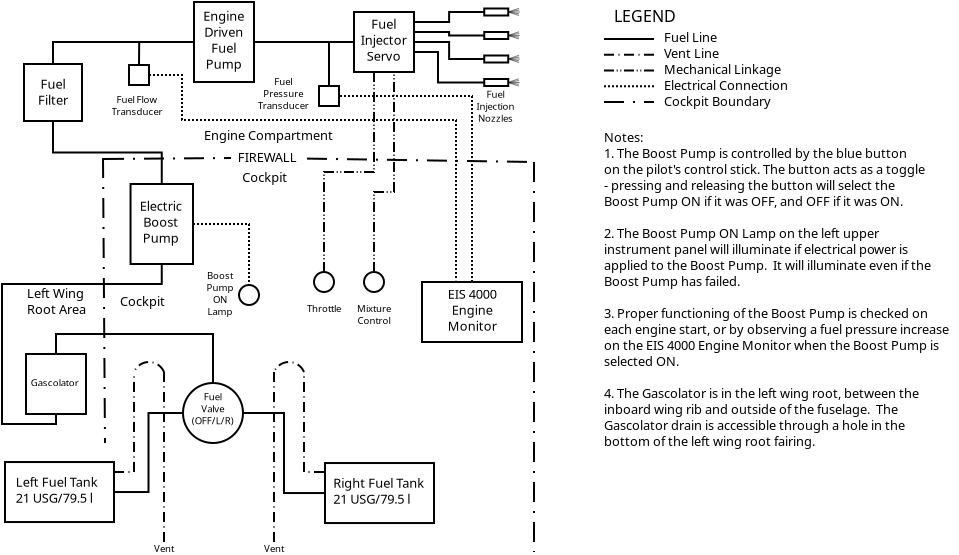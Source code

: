 <?xml version="1.0" encoding="UTF-8"?>
<dia:diagram xmlns:dia="http://www.lysator.liu.se/~alla/dia/">
  <dia:layer name="Background" visible="true">
    <dia:object type="Standard - Line" version="0" id="O0">
      <dia:attribute name="obj_pos">
        <dia:point val="9.0,-4.15"/>
      </dia:attribute>
      <dia:attribute name="obj_bb">
        <dia:rectangle val="8.949,-4.25;15.4,-4.1"/>
      </dia:attribute>
      <dia:attribute name="conn_endpoints">
        <dia:point val="9.0,-4.15"/>
        <dia:point val="15.35,-4.2"/>
      </dia:attribute>
      <dia:attribute name="numcp">
        <dia:int val="1"/>
      </dia:attribute>
      <dia:attribute name="line_style">
        <dia:enum val="2"/>
      </dia:attribute>
    </dia:object>
    <dia:object type="Standard - Text" version="0" id="O1">
      <dia:attribute name="obj_pos">
        <dia:point val="3.05,13.35"/>
      </dia:attribute>
      <dia:attribute name="obj_bb">
        <dia:rectangle val="3.05,12.7;3.05,13.7"/>
      </dia:attribute>
      <dia:attribute name="text">
        <dia:composite type="text">
          <dia:attribute name="string">
            <dia:string>##</dia:string>
          </dia:attribute>
          <dia:attribute name="font">
            <dia:font family="sans" style="0" name="Helvetica"/>
          </dia:attribute>
          <dia:attribute name="height">
            <dia:real val="0.8"/>
          </dia:attribute>
          <dia:attribute name="pos">
            <dia:point val="3.05,13.35"/>
          </dia:attribute>
          <dia:attribute name="color">
            <dia:color val="#000000"/>
          </dia:attribute>
          <dia:attribute name="alignment">
            <dia:enum val="0"/>
          </dia:attribute>
        </dia:composite>
      </dia:attribute>
    </dia:object>
    <dia:object type="Standard - ZigZagLine" version="0" id="O2">
      <dia:attribute name="obj_pos">
        <dia:point val="20.05,12.552"/>
      </dia:attribute>
      <dia:attribute name="obj_bb">
        <dia:rectangle val="15.9,8.5;20.1,12.602"/>
      </dia:attribute>
      <dia:attribute name="orth_points">
        <dia:point val="20.05,12.552"/>
        <dia:point val="18,12.552"/>
        <dia:point val="18,8.55"/>
        <dia:point val="15.95,8.55"/>
      </dia:attribute>
      <dia:attribute name="orth_orient">
        <dia:enum val="0"/>
        <dia:enum val="1"/>
        <dia:enum val="0"/>
      </dia:attribute>
      <dia:connections>
        <dia:connection handle="0" to="O34" connection="3"/>
        <dia:connection handle="1" to="O32" connection="4"/>
      </dia:connections>
    </dia:object>
    <dia:object type="Standard - ZigZagLine" version="0" id="O3">
      <dia:attribute name="obj_pos">
        <dia:point val="9.5,12.502"/>
      </dia:attribute>
      <dia:attribute name="obj_bb">
        <dia:rectangle val="9.45,8.5;13,12.552"/>
      </dia:attribute>
      <dia:attribute name="orth_points">
        <dia:point val="9.5,12.502"/>
        <dia:point val="11.225,12.502"/>
        <dia:point val="11.225,8.55"/>
        <dia:point val="12.95,8.55"/>
      </dia:attribute>
      <dia:attribute name="orth_orient">
        <dia:enum val="0"/>
        <dia:enum val="1"/>
        <dia:enum val="0"/>
      </dia:attribute>
      <dia:connections>
        <dia:connection handle="0" to="O24" connection="4"/>
        <dia:connection handle="1" to="O32" connection="3"/>
      </dia:connections>
    </dia:object>
    <dia:group>
      <dia:object type="Standard - Box" version="0" id="O4">
        <dia:attribute name="obj_pos">
          <dia:point val="21.5,-11.5"/>
        </dia:attribute>
        <dia:attribute name="obj_bb">
          <dia:rectangle val="21.45,-11.55;24.55,-8.45"/>
        </dia:attribute>
        <dia:attribute name="elem_corner">
          <dia:point val="21.5,-11.5"/>
        </dia:attribute>
        <dia:attribute name="elem_width">
          <dia:real val="3"/>
        </dia:attribute>
        <dia:attribute name="elem_height">
          <dia:real val="3"/>
        </dia:attribute>
        <dia:attribute name="show_background">
          <dia:boolean val="true"/>
        </dia:attribute>
      </dia:object>
      <dia:object type="Standard - Text" version="0" id="O5">
        <dia:attribute name="obj_pos">
          <dia:point val="22.989,-10.661"/>
        </dia:attribute>
        <dia:attribute name="obj_bb">
          <dia:rectangle val="21.764,-11.311;24.214,-8.711"/>
        </dia:attribute>
        <dia:attribute name="text">
          <dia:composite type="text">
            <dia:attribute name="string">
              <dia:string>#Fuel
Injector
Servo#</dia:string>
            </dia:attribute>
            <dia:attribute name="font">
              <dia:font family="sans" style="0" name="Helvetica"/>
            </dia:attribute>
            <dia:attribute name="height">
              <dia:real val="0.8"/>
            </dia:attribute>
            <dia:attribute name="pos">
              <dia:point val="22.989,-10.661"/>
            </dia:attribute>
            <dia:attribute name="color">
              <dia:color val="#000000"/>
            </dia:attribute>
            <dia:attribute name="alignment">
              <dia:enum val="1"/>
            </dia:attribute>
          </dia:composite>
        </dia:attribute>
      </dia:object>
    </dia:group>
    <dia:group>
      <dia:object type="Standard - Box" version="0" id="O6">
        <dia:attribute name="obj_pos">
          <dia:point val="10.327,-2.9"/>
        </dia:attribute>
        <dia:attribute name="obj_bb">
          <dia:rectangle val="10.277,-2.95;13.5,1.15"/>
        </dia:attribute>
        <dia:attribute name="elem_corner">
          <dia:point val="10.327,-2.9"/>
        </dia:attribute>
        <dia:attribute name="elem_width">
          <dia:real val="3.123"/>
        </dia:attribute>
        <dia:attribute name="elem_height">
          <dia:real val="4"/>
        </dia:attribute>
        <dia:attribute name="show_background">
          <dia:boolean val="true"/>
        </dia:attribute>
      </dia:object>
      <dia:object type="Standard - Text" version="0" id="O7">
        <dia:attribute name="obj_pos">
          <dia:point val="11.838,-1.561"/>
        </dia:attribute>
        <dia:attribute name="obj_bb">
          <dia:rectangle val="10.713,-2.211;12.963,0.389"/>
        </dia:attribute>
        <dia:attribute name="text">
          <dia:composite type="text">
            <dia:attribute name="string">
              <dia:string>#Electric
Boost
Pump#</dia:string>
            </dia:attribute>
            <dia:attribute name="font">
              <dia:font family="sans" style="0" name="Helvetica"/>
            </dia:attribute>
            <dia:attribute name="height">
              <dia:real val="0.8"/>
            </dia:attribute>
            <dia:attribute name="pos">
              <dia:point val="11.838,-1.561"/>
            </dia:attribute>
            <dia:attribute name="color">
              <dia:color val="#000000"/>
            </dia:attribute>
            <dia:attribute name="alignment">
              <dia:enum val="1"/>
            </dia:attribute>
          </dia:composite>
        </dia:attribute>
      </dia:object>
    </dia:group>
    <dia:object type="Standard - ZigZagLine" version="0" id="O8">
      <dia:attribute name="obj_pos">
        <dia:point val="6.6,8.6"/>
      </dia:attribute>
      <dia:attribute name="obj_bb">
        <dia:rectangle val="3.85,1.05;11.938,9.15"/>
      </dia:attribute>
      <dia:attribute name="orth_points">
        <dia:point val="6.6,8.6"/>
        <dia:point val="6.6,9.1"/>
        <dia:point val="3.9,9.1"/>
        <dia:point val="3.9,2.1"/>
        <dia:point val="11.888,2.1"/>
        <dia:point val="11.888,1.1"/>
      </dia:attribute>
      <dia:attribute name="orth_orient">
        <dia:enum val="1"/>
        <dia:enum val="0"/>
        <dia:enum val="1"/>
        <dia:enum val="0"/>
        <dia:enum val="1"/>
      </dia:attribute>
      <dia:attribute name="autorouting">
        <dia:boolean val="false"/>
      </dia:attribute>
      <dia:connections>
        <dia:connection handle="0" to="O30" connection="6"/>
        <dia:connection handle="1" to="O6" connection="6"/>
      </dia:connections>
    </dia:object>
    <dia:object type="Standard - ZigZagLine" version="0" id="O9">
      <dia:attribute name="obj_pos">
        <dia:point val="11.888,-2.9"/>
      </dia:attribute>
      <dia:attribute name="obj_bb">
        <dia:rectangle val="6.4,-6.1;11.938,-2.85"/>
      </dia:attribute>
      <dia:attribute name="orth_points">
        <dia:point val="11.888,-2.9"/>
        <dia:point val="11.888,-4.475"/>
        <dia:point val="6.45,-4.475"/>
        <dia:point val="6.45,-6.05"/>
      </dia:attribute>
      <dia:attribute name="orth_orient">
        <dia:enum val="1"/>
        <dia:enum val="0"/>
        <dia:enum val="1"/>
      </dia:attribute>
      <dia:connections>
        <dia:connection handle="0" to="O6" connection="1"/>
        <dia:connection handle="1" to="O70" connection="6"/>
      </dia:connections>
    </dia:object>
    <dia:group>
      <dia:object type="Standard - Box" version="0" id="O10">
        <dia:attribute name="obj_pos">
          <dia:point val="13.5,-12"/>
        </dia:attribute>
        <dia:attribute name="obj_bb">
          <dia:rectangle val="13.45,-12.05;16.55,-7.95"/>
        </dia:attribute>
        <dia:attribute name="elem_corner">
          <dia:point val="13.5,-12"/>
        </dia:attribute>
        <dia:attribute name="elem_width">
          <dia:real val="3"/>
        </dia:attribute>
        <dia:attribute name="elem_height">
          <dia:real val="4"/>
        </dia:attribute>
        <dia:attribute name="show_background">
          <dia:boolean val="true"/>
        </dia:attribute>
      </dia:object>
      <dia:object type="Standard - Text" version="0" id="O11">
        <dia:attribute name="obj_pos">
          <dia:point val="14.989,-11.061"/>
        </dia:attribute>
        <dia:attribute name="obj_bb">
          <dia:rectangle val="13.989,-11.711;15.989,-8.311"/>
        </dia:attribute>
        <dia:attribute name="text">
          <dia:composite type="text">
            <dia:attribute name="string">
              <dia:string>#Engine
Driven
Fuel
Pump#</dia:string>
            </dia:attribute>
            <dia:attribute name="font">
              <dia:font family="sans" style="0" name="Helvetica"/>
            </dia:attribute>
            <dia:attribute name="height">
              <dia:real val="0.8"/>
            </dia:attribute>
            <dia:attribute name="pos">
              <dia:point val="14.989,-11.061"/>
            </dia:attribute>
            <dia:attribute name="color">
              <dia:color val="#000000"/>
            </dia:attribute>
            <dia:attribute name="alignment">
              <dia:enum val="1"/>
            </dia:attribute>
          </dia:composite>
        </dia:attribute>
      </dia:object>
    </dia:group>
    <dia:object type="Standard - ZigZagLine" version="0" id="O12">
      <dia:attribute name="obj_pos">
        <dia:point val="6.45,-8.9"/>
      </dia:attribute>
      <dia:attribute name="obj_bb">
        <dia:rectangle val="6.4,-10.05;13.55,-8.85"/>
      </dia:attribute>
      <dia:attribute name="orth_points">
        <dia:point val="6.45,-8.9"/>
        <dia:point val="6.45,-10"/>
        <dia:point val="13.5,-10"/>
      </dia:attribute>
      <dia:attribute name="orth_orient">
        <dia:enum val="1"/>
        <dia:enum val="0"/>
      </dia:attribute>
      <dia:connections>
        <dia:connection handle="0" to="O70" connection="1"/>
        <dia:connection handle="1" to="O10" connection="3"/>
      </dia:connections>
    </dia:object>
    <dia:object type="Standard - ZigZagLine" version="0" id="O13">
      <dia:attribute name="obj_pos">
        <dia:point val="16.5,-10"/>
      </dia:attribute>
      <dia:attribute name="obj_bb">
        <dia:rectangle val="16.5,-10.05;21.571,-9.95"/>
      </dia:attribute>
      <dia:attribute name="orth_points">
        <dia:point val="16.5,-10"/>
        <dia:point val="16.5,-10"/>
        <dia:point val="21.5,-10"/>
        <dia:point val="21.5,-10"/>
      </dia:attribute>
      <dia:attribute name="orth_orient">
        <dia:enum val="0"/>
        <dia:enum val="1"/>
        <dia:enum val="0"/>
      </dia:attribute>
      <dia:connections>
        <dia:connection handle="0" to="O10" connection="4"/>
        <dia:connection handle="1" to="O4" connection="3"/>
      </dia:connections>
    </dia:object>
    <dia:group>
      <dia:object type="Standard - Box" version="0" id="O14">
        <dia:attribute name="obj_pos">
          <dia:point val="24.9,2"/>
        </dia:attribute>
        <dia:attribute name="obj_bb">
          <dia:rectangle val="24.85,1.95;29.95,5.05"/>
        </dia:attribute>
        <dia:attribute name="elem_corner">
          <dia:point val="24.9,2"/>
        </dia:attribute>
        <dia:attribute name="elem_width">
          <dia:real val="5"/>
        </dia:attribute>
        <dia:attribute name="elem_height">
          <dia:real val="3"/>
        </dia:attribute>
        <dia:attribute name="show_background">
          <dia:boolean val="true"/>
        </dia:attribute>
      </dia:object>
      <dia:object type="Standard - Text" version="0" id="O15">
        <dia:attribute name="obj_pos">
          <dia:point val="27.411,2.839"/>
        </dia:attribute>
        <dia:attribute name="obj_bb">
          <dia:rectangle val="26.011,2.189;28.811,4.789"/>
        </dia:attribute>
        <dia:attribute name="text">
          <dia:composite type="text">
            <dia:attribute name="string">
              <dia:string>#EIS 4000
Engine
Monitor#</dia:string>
            </dia:attribute>
            <dia:attribute name="font">
              <dia:font family="sans" style="0" name="Helvetica"/>
            </dia:attribute>
            <dia:attribute name="height">
              <dia:real val="0.8"/>
            </dia:attribute>
            <dia:attribute name="pos">
              <dia:point val="27.411,2.839"/>
            </dia:attribute>
            <dia:attribute name="color">
              <dia:color val="#000000"/>
            </dia:attribute>
            <dia:attribute name="alignment">
              <dia:enum val="1"/>
            </dia:attribute>
          </dia:composite>
        </dia:attribute>
      </dia:object>
    </dia:group>
    <dia:object type="Standard - ZigZagLine" version="0" id="O16">
      <dia:attribute name="obj_pos">
        <dia:point val="27.4,2"/>
      </dia:attribute>
      <dia:attribute name="obj_bb">
        <dia:rectangle val="20.7,-7.35;27.45,2.05"/>
      </dia:attribute>
      <dia:attribute name="orth_points">
        <dia:point val="27.4,2"/>
        <dia:point val="27.4,-7.3"/>
        <dia:point val="20.75,-7.3"/>
      </dia:attribute>
      <dia:attribute name="orth_orient">
        <dia:enum val="1"/>
        <dia:enum val="0"/>
      </dia:attribute>
      <dia:attribute name="line_style">
        <dia:enum val="1"/>
      </dia:attribute>
      <dia:attribute name="dashlength">
        <dia:real val="0.1"/>
      </dia:attribute>
      <dia:connections>
        <dia:connection handle="0" to="O14" connection="1"/>
        <dia:connection handle="1" to="O37" connection="4"/>
      </dia:connections>
    </dia:object>
    <dia:object type="Standard - ZigZagLine" version="0" id="O17">
      <dia:attribute name="obj_pos">
        <dia:point val="14.45,7.05"/>
      </dia:attribute>
      <dia:attribute name="obj_bb">
        <dia:rectangle val="6.55,4.55;14.5,7.1"/>
      </dia:attribute>
      <dia:attribute name="orth_points">
        <dia:point val="14.45,7.05"/>
        <dia:point val="14.45,4.6"/>
        <dia:point val="6.6,4.6"/>
        <dia:point val="6.6,5.6"/>
      </dia:attribute>
      <dia:attribute name="orth_orient">
        <dia:enum val="1"/>
        <dia:enum val="0"/>
        <dia:enum val="1"/>
      </dia:attribute>
      <dia:connections>
        <dia:connection handle="0" to="O32" connection="1"/>
        <dia:connection handle="1" to="O30" connection="1"/>
      </dia:connections>
    </dia:object>
    <dia:object type="Standard - Text" version="0" id="O18">
      <dia:attribute name="obj_pos">
        <dia:point val="15.911,-3"/>
      </dia:attribute>
      <dia:attribute name="obj_bb">
        <dia:rectangle val="15.911,-3.65;18.511,-2.65"/>
      </dia:attribute>
      <dia:attribute name="text">
        <dia:composite type="text">
          <dia:attribute name="string">
            <dia:string>#Cockpit #</dia:string>
          </dia:attribute>
          <dia:attribute name="font">
            <dia:font family="sans" style="0" name="Helvetica"/>
          </dia:attribute>
          <dia:attribute name="height">
            <dia:real val="0.8"/>
          </dia:attribute>
          <dia:attribute name="pos">
            <dia:point val="15.911,-3"/>
          </dia:attribute>
          <dia:attribute name="color">
            <dia:color val="#000000"/>
          </dia:attribute>
          <dia:attribute name="alignment">
            <dia:enum val="0"/>
          </dia:attribute>
        </dia:composite>
      </dia:attribute>
    </dia:object>
    <dia:object type="Standard - Text" version="0" id="O19">
      <dia:attribute name="obj_pos">
        <dia:point val="14,-5.1"/>
      </dia:attribute>
      <dia:attribute name="obj_bb">
        <dia:rectangle val="14,-5.75;20.4,-4.75"/>
      </dia:attribute>
      <dia:attribute name="text">
        <dia:composite type="text">
          <dia:attribute name="string">
            <dia:string>#Engine Compartment#</dia:string>
          </dia:attribute>
          <dia:attribute name="font">
            <dia:font family="sans" style="0" name="Helvetica"/>
          </dia:attribute>
          <dia:attribute name="height">
            <dia:real val="0.8"/>
          </dia:attribute>
          <dia:attribute name="pos">
            <dia:point val="14,-5.1"/>
          </dia:attribute>
          <dia:attribute name="color">
            <dia:color val="#000000"/>
          </dia:attribute>
          <dia:attribute name="alignment">
            <dia:enum val="0"/>
          </dia:attribute>
        </dia:composite>
      </dia:attribute>
    </dia:object>
    <dia:object type="Standard - Line" version="0" id="O20">
      <dia:attribute name="obj_pos">
        <dia:point val="20.25,-9.95"/>
      </dia:attribute>
      <dia:attribute name="obj_bb">
        <dia:rectangle val="20.2,-10;20.3,-7.75"/>
      </dia:attribute>
      <dia:attribute name="conn_endpoints">
        <dia:point val="20.25,-9.95"/>
        <dia:point val="20.25,-7.8"/>
      </dia:attribute>
      <dia:attribute name="numcp">
        <dia:int val="1"/>
      </dia:attribute>
      <dia:connections>
        <dia:connection handle="1" to="O37" connection="1"/>
      </dia:connections>
    </dia:object>
    <dia:object type="Standard - Ellipse" version="0" id="O21">
      <dia:attribute name="obj_pos">
        <dia:point val="15.75,2.15"/>
      </dia:attribute>
      <dia:attribute name="obj_bb">
        <dia:rectangle val="15.7,2.1;16.8,3.2"/>
      </dia:attribute>
      <dia:attribute name="elem_corner">
        <dia:point val="15.75,2.15"/>
      </dia:attribute>
      <dia:attribute name="elem_width">
        <dia:real val="1"/>
      </dia:attribute>
      <dia:attribute name="elem_height">
        <dia:real val="1"/>
      </dia:attribute>
    </dia:object>
    <dia:object type="Standard - Text" version="0" id="O22">
      <dia:attribute name="obj_pos">
        <dia:point val="14.8,1.85"/>
      </dia:attribute>
      <dia:attribute name="obj_bb">
        <dia:rectangle val="14.1,1.35;15.5,3.9"/>
      </dia:attribute>
      <dia:attribute name="text">
        <dia:composite type="text">
          <dia:attribute name="string">
            <dia:string>#Boost
Pump
ON
Lamp#</dia:string>
          </dia:attribute>
          <dia:attribute name="font">
            <dia:font family="sans" style="0" name="Helvetica"/>
          </dia:attribute>
          <dia:attribute name="height">
            <dia:real val="0.6"/>
          </dia:attribute>
          <dia:attribute name="pos">
            <dia:point val="14.8,1.85"/>
          </dia:attribute>
          <dia:attribute name="color">
            <dia:color val="#000000"/>
          </dia:attribute>
          <dia:attribute name="alignment">
            <dia:enum val="1"/>
          </dia:attribute>
        </dia:composite>
      </dia:attribute>
    </dia:object>
    <dia:object type="Standard - ZigZagLine" version="0" id="O23">
      <dia:attribute name="obj_pos">
        <dia:point val="13.45,-0.9"/>
      </dia:attribute>
      <dia:attribute name="obj_bb">
        <dia:rectangle val="13.4,-0.95;16.3,2.2"/>
      </dia:attribute>
      <dia:attribute name="orth_points">
        <dia:point val="13.45,-0.9"/>
        <dia:point val="16.25,-0.9"/>
        <dia:point val="16.25,2.15"/>
      </dia:attribute>
      <dia:attribute name="orth_orient">
        <dia:enum val="0"/>
        <dia:enum val="1"/>
      </dia:attribute>
      <dia:attribute name="line_style">
        <dia:enum val="1"/>
      </dia:attribute>
      <dia:attribute name="dashlength">
        <dia:real val="0.1"/>
      </dia:attribute>
      <dia:connections>
        <dia:connection handle="0" to="O6" connection="4"/>
        <dia:connection handle="1" to="O21" connection="1"/>
      </dia:connections>
    </dia:object>
    <dia:group>
      <dia:object type="Standard - Box" version="0" id="O24">
        <dia:attribute name="obj_pos">
          <dia:point val="4.05,11.002"/>
        </dia:attribute>
        <dia:attribute name="obj_bb">
          <dia:rectangle val="4,10.952;9.55,14.052"/>
        </dia:attribute>
        <dia:attribute name="elem_corner">
          <dia:point val="4.05,11.002"/>
        </dia:attribute>
        <dia:attribute name="elem_width">
          <dia:real val="5.45"/>
        </dia:attribute>
        <dia:attribute name="elem_height">
          <dia:real val="3"/>
        </dia:attribute>
        <dia:attribute name="show_background">
          <dia:boolean val="true"/>
        </dia:attribute>
      </dia:object>
      <dia:object type="Standard - Text" version="0" id="O25">
        <dia:attribute name="obj_pos">
          <dia:point val="4.589,12.241"/>
        </dia:attribute>
        <dia:attribute name="obj_bb">
          <dia:rectangle val="4.589,11.591;8.939,13.391"/>
        </dia:attribute>
        <dia:attribute name="text">
          <dia:composite type="text">
            <dia:attribute name="string">
              <dia:string>#Left Fuel Tank
21 USG/79.5 l#</dia:string>
            </dia:attribute>
            <dia:attribute name="font">
              <dia:font family="sans" style="0" name="Helvetica"/>
            </dia:attribute>
            <dia:attribute name="height">
              <dia:real val="0.8"/>
            </dia:attribute>
            <dia:attribute name="pos">
              <dia:point val="4.589,12.241"/>
            </dia:attribute>
            <dia:attribute name="color">
              <dia:color val="#000000"/>
            </dia:attribute>
            <dia:attribute name="alignment">
              <dia:enum val="0"/>
            </dia:attribute>
          </dia:composite>
        </dia:attribute>
      </dia:object>
    </dia:group>
    <dia:object type="Standard - Text" version="0" id="O26">
      <dia:attribute name="obj_pos">
        <dia:point val="15.686,-4"/>
      </dia:attribute>
      <dia:attribute name="obj_bb">
        <dia:rectangle val="15.686,-4.65;18.736,-3.65"/>
      </dia:attribute>
      <dia:attribute name="text">
        <dia:composite type="text">
          <dia:attribute name="string">
            <dia:string>#FIREWALL#</dia:string>
          </dia:attribute>
          <dia:attribute name="font">
            <dia:font family="sans" style="0" name="Helvetica"/>
          </dia:attribute>
          <dia:attribute name="height">
            <dia:real val="0.8"/>
          </dia:attribute>
          <dia:attribute name="pos">
            <dia:point val="15.686,-4"/>
          </dia:attribute>
          <dia:attribute name="color">
            <dia:color val="#000000"/>
          </dia:attribute>
          <dia:attribute name="alignment">
            <dia:enum val="0"/>
          </dia:attribute>
        </dia:composite>
      </dia:attribute>
    </dia:object>
    <dia:object type="Standard - Text" version="0" id="O27">
      <dia:attribute name="obj_pos">
        <dia:point val="15.2,-4.1"/>
      </dia:attribute>
      <dia:attribute name="obj_bb">
        <dia:rectangle val="15.2,-4.75;15.2,-3.75"/>
      </dia:attribute>
      <dia:attribute name="text">
        <dia:composite type="text">
          <dia:attribute name="string">
            <dia:string>##</dia:string>
          </dia:attribute>
          <dia:attribute name="font">
            <dia:font family="sans" style="0" name="Helvetica"/>
          </dia:attribute>
          <dia:attribute name="height">
            <dia:real val="0.8"/>
          </dia:attribute>
          <dia:attribute name="pos">
            <dia:point val="15.2,-4.1"/>
          </dia:attribute>
          <dia:attribute name="color">
            <dia:color val="#000000"/>
          </dia:attribute>
          <dia:attribute name="alignment">
            <dia:enum val="0"/>
          </dia:attribute>
        </dia:composite>
      </dia:attribute>
    </dia:object>
    <dia:object type="Standard - Text" version="0" id="O28">
      <dia:attribute name="obj_pos">
        <dia:point val="17.65,-4.15"/>
      </dia:attribute>
      <dia:attribute name="obj_bb">
        <dia:rectangle val="17.65,-4.8;17.65,-3.8"/>
      </dia:attribute>
      <dia:attribute name="text">
        <dia:composite type="text">
          <dia:attribute name="string">
            <dia:string>##</dia:string>
          </dia:attribute>
          <dia:attribute name="font">
            <dia:font family="sans" style="0" name="Helvetica"/>
          </dia:attribute>
          <dia:attribute name="height">
            <dia:real val="0.8"/>
          </dia:attribute>
          <dia:attribute name="pos">
            <dia:point val="17.65,-4.15"/>
          </dia:attribute>
          <dia:attribute name="color">
            <dia:color val="#000000"/>
          </dia:attribute>
          <dia:attribute name="alignment">
            <dia:enum val="0"/>
          </dia:attribute>
        </dia:composite>
      </dia:attribute>
    </dia:object>
    <dia:object type="Standard - Line" version="0" id="O29">
      <dia:attribute name="obj_pos">
        <dia:point val="19.15,-4.17"/>
      </dia:attribute>
      <dia:attribute name="obj_bb">
        <dia:rectangle val="19.099,-4.22;30.551,-3.949"/>
      </dia:attribute>
      <dia:attribute name="conn_endpoints">
        <dia:point val="19.15,-4.17"/>
        <dia:point val="30.5,-4"/>
      </dia:attribute>
      <dia:attribute name="numcp">
        <dia:int val="1"/>
      </dia:attribute>
      <dia:attribute name="line_style">
        <dia:enum val="2"/>
      </dia:attribute>
    </dia:object>
    <dia:group>
      <dia:object type="Standard - Box" version="0" id="O30">
        <dia:attribute name="obj_pos">
          <dia:point val="5.1,5.6"/>
        </dia:attribute>
        <dia:attribute name="obj_bb">
          <dia:rectangle val="5.05,5.55;8.15,8.65"/>
        </dia:attribute>
        <dia:attribute name="elem_corner">
          <dia:point val="5.1,5.6"/>
        </dia:attribute>
        <dia:attribute name="elem_width">
          <dia:real val="3"/>
        </dia:attribute>
        <dia:attribute name="elem_height">
          <dia:real val="3"/>
        </dia:attribute>
        <dia:attribute name="show_background">
          <dia:boolean val="true"/>
        </dia:attribute>
      </dia:object>
      <dia:object type="Standard - Text" version="0" id="O31">
        <dia:attribute name="obj_pos">
          <dia:point val="5.342,7.217"/>
        </dia:attribute>
        <dia:attribute name="obj_bb">
          <dia:rectangle val="5.342,6.717;7.842,7.467"/>
        </dia:attribute>
        <dia:attribute name="text">
          <dia:composite type="text">
            <dia:attribute name="string">
              <dia:string>#Gascolator#</dia:string>
            </dia:attribute>
            <dia:attribute name="font">
              <dia:font family="sans" style="0" name="Helvetica"/>
            </dia:attribute>
            <dia:attribute name="height">
              <dia:real val="0.6"/>
            </dia:attribute>
            <dia:attribute name="pos">
              <dia:point val="5.342,7.217"/>
            </dia:attribute>
            <dia:attribute name="color">
              <dia:color val="#000000"/>
            </dia:attribute>
            <dia:attribute name="alignment">
              <dia:enum val="0"/>
            </dia:attribute>
          </dia:composite>
        </dia:attribute>
      </dia:object>
    </dia:group>
    <dia:group>
      <dia:object type="Standard - Ellipse" version="0" id="O32">
        <dia:attribute name="obj_pos">
          <dia:point val="12.95,7.05"/>
        </dia:attribute>
        <dia:attribute name="obj_bb">
          <dia:rectangle val="12.9,7;16,10.1"/>
        </dia:attribute>
        <dia:attribute name="elem_corner">
          <dia:point val="12.95,7.05"/>
        </dia:attribute>
        <dia:attribute name="elem_width">
          <dia:real val="3"/>
        </dia:attribute>
        <dia:attribute name="elem_height">
          <dia:real val="3"/>
        </dia:attribute>
      </dia:object>
      <dia:object type="Standard - Text" version="0" id="O33">
        <dia:attribute name="obj_pos">
          <dia:point val="14.442,7.917"/>
        </dia:attribute>
        <dia:attribute name="obj_bb">
          <dia:rectangle val="13.192,7.417;15.692,9.367"/>
        </dia:attribute>
        <dia:attribute name="text">
          <dia:composite type="text">
            <dia:attribute name="string">
              <dia:string>#Fuel
Valve
(OFF/L/R)#</dia:string>
            </dia:attribute>
            <dia:attribute name="font">
              <dia:font family="sans" style="0" name="Helvetica"/>
            </dia:attribute>
            <dia:attribute name="height">
              <dia:real val="0.6"/>
            </dia:attribute>
            <dia:attribute name="pos">
              <dia:point val="14.442,7.917"/>
            </dia:attribute>
            <dia:attribute name="color">
              <dia:color val="#000000"/>
            </dia:attribute>
            <dia:attribute name="alignment">
              <dia:enum val="1"/>
            </dia:attribute>
          </dia:composite>
        </dia:attribute>
      </dia:object>
    </dia:group>
    <dia:group>
      <dia:object type="Standard - Box" version="0" id="O34">
        <dia:attribute name="obj_pos">
          <dia:point val="20.05,11.052"/>
        </dia:attribute>
        <dia:attribute name="obj_bb">
          <dia:rectangle val="20,11.002;25.55,14.102"/>
        </dia:attribute>
        <dia:attribute name="elem_corner">
          <dia:point val="20.05,11.052"/>
        </dia:attribute>
        <dia:attribute name="elem_width">
          <dia:real val="5.45"/>
        </dia:attribute>
        <dia:attribute name="elem_height">
          <dia:real val="3"/>
        </dia:attribute>
        <dia:attribute name="show_background">
          <dia:boolean val="true"/>
        </dia:attribute>
      </dia:object>
      <dia:object type="Standard - Text" version="0" id="O35">
        <dia:attribute name="obj_pos">
          <dia:point val="20.464,12.291"/>
        </dia:attribute>
        <dia:attribute name="obj_bb">
          <dia:rectangle val="20.464,11.641;25.064,13.441"/>
        </dia:attribute>
        <dia:attribute name="text">
          <dia:composite type="text">
            <dia:attribute name="string">
              <dia:string>#Right Fuel Tank
21 USG/79.5 l#</dia:string>
            </dia:attribute>
            <dia:attribute name="font">
              <dia:font family="sans" style="0" name="Helvetica"/>
            </dia:attribute>
            <dia:attribute name="height">
              <dia:real val="0.8"/>
            </dia:attribute>
            <dia:attribute name="pos">
              <dia:point val="20.464,12.291"/>
            </dia:attribute>
            <dia:attribute name="color">
              <dia:color val="#000000"/>
            </dia:attribute>
            <dia:attribute name="alignment">
              <dia:enum val="0"/>
            </dia:attribute>
          </dia:composite>
        </dia:attribute>
      </dia:object>
    </dia:group>
    <dia:group>
      <dia:object type="Standard - Text" version="0" id="O36">
        <dia:attribute name="obj_pos">
          <dia:point val="17.962,-7.85"/>
        </dia:attribute>
        <dia:attribute name="obj_bb">
          <dia:rectangle val="16.663,-8.35;19.262,-6.4"/>
        </dia:attribute>
        <dia:attribute name="text">
          <dia:composite type="text">
            <dia:attribute name="string">
              <dia:string>#Fuel
Pressure
Transducer#</dia:string>
            </dia:attribute>
            <dia:attribute name="font">
              <dia:font family="sans" style="0" name="Helvetica"/>
            </dia:attribute>
            <dia:attribute name="height">
              <dia:real val="0.6"/>
            </dia:attribute>
            <dia:attribute name="pos">
              <dia:point val="17.962,-7.85"/>
            </dia:attribute>
            <dia:attribute name="color">
              <dia:color val="#000000"/>
            </dia:attribute>
            <dia:attribute name="alignment">
              <dia:enum val="1"/>
            </dia:attribute>
          </dia:composite>
        </dia:attribute>
      </dia:object>
      <dia:object type="Standard - Box" version="0" id="O37">
        <dia:attribute name="obj_pos">
          <dia:point val="19.75,-7.8"/>
        </dia:attribute>
        <dia:attribute name="obj_bb">
          <dia:rectangle val="19.7,-7.85;20.8,-6.75"/>
        </dia:attribute>
        <dia:attribute name="elem_corner">
          <dia:point val="19.75,-7.8"/>
        </dia:attribute>
        <dia:attribute name="elem_width">
          <dia:real val="1"/>
        </dia:attribute>
        <dia:attribute name="elem_height">
          <dia:real val="1"/>
        </dia:attribute>
        <dia:attribute name="show_background">
          <dia:boolean val="true"/>
        </dia:attribute>
      </dia:object>
    </dia:group>
    <dia:object type="Standard - ZigZagLine" version="0" id="O38">
      <dia:attribute name="obj_pos">
        <dia:point val="24.5,-11"/>
      </dia:attribute>
      <dia:attribute name="obj_bb">
        <dia:rectangle val="24.45,-11.55;28.062,-10.95"/>
      </dia:attribute>
      <dia:attribute name="orth_points">
        <dia:point val="24.5,-11"/>
        <dia:point val="26.256,-11"/>
        <dia:point val="26.256,-11.5"/>
        <dia:point val="28.012,-11.5"/>
      </dia:attribute>
      <dia:attribute name="orth_orient">
        <dia:enum val="0"/>
        <dia:enum val="1"/>
        <dia:enum val="0"/>
      </dia:attribute>
      <dia:connections>
        <dia:connection handle="1" to="O42" connection="3"/>
      </dia:connections>
    </dia:object>
    <dia:object type="Standard - ZigZagLine" version="0" id="O39">
      <dia:attribute name="obj_pos">
        <dia:point val="24.5,-10.5"/>
      </dia:attribute>
      <dia:attribute name="obj_bb">
        <dia:rectangle val="24.45,-10.55;28.062,-10.275"/>
      </dia:attribute>
      <dia:attribute name="orth_points">
        <dia:point val="24.5,-10.5"/>
        <dia:point val="26.256,-10.5"/>
        <dia:point val="26.256,-10.325"/>
        <dia:point val="28.012,-10.325"/>
      </dia:attribute>
      <dia:attribute name="orth_orient">
        <dia:enum val="0"/>
        <dia:enum val="1"/>
        <dia:enum val="0"/>
      </dia:attribute>
      <dia:connections>
        <dia:connection handle="1" to="O44" connection="3"/>
      </dia:connections>
    </dia:object>
    <dia:object type="Standard - ZigZagLine" version="0" id="O40">
      <dia:attribute name="obj_pos">
        <dia:point val="24.5,-10"/>
      </dia:attribute>
      <dia:attribute name="obj_bb">
        <dia:rectangle val="24.45,-10.05;28.062,-9.1"/>
      </dia:attribute>
      <dia:attribute name="orth_points">
        <dia:point val="24.5,-10"/>
        <dia:point val="26.256,-10"/>
        <dia:point val="26.256,-9.15"/>
        <dia:point val="28.012,-9.15"/>
      </dia:attribute>
      <dia:attribute name="orth_orient">
        <dia:enum val="0"/>
        <dia:enum val="1"/>
        <dia:enum val="0"/>
      </dia:attribute>
      <dia:connections>
        <dia:connection handle="1" to="O45" connection="3"/>
      </dia:connections>
    </dia:object>
    <dia:object type="Standard - ZigZagLine" version="0" id="O41">
      <dia:attribute name="obj_pos">
        <dia:point val="24.5,-9.5"/>
      </dia:attribute>
      <dia:attribute name="obj_bb">
        <dia:rectangle val="24.45,-9.55;28.062,-7.925"/>
      </dia:attribute>
      <dia:attribute name="orth_points">
        <dia:point val="24.5,-9.5"/>
        <dia:point val="25.7,-9.5"/>
        <dia:point val="25.7,-7.975"/>
        <dia:point val="28.012,-7.975"/>
      </dia:attribute>
      <dia:attribute name="orth_orient">
        <dia:enum val="0"/>
        <dia:enum val="1"/>
        <dia:enum val="0"/>
      </dia:attribute>
      <dia:attribute name="autorouting">
        <dia:boolean val="false"/>
      </dia:attribute>
      <dia:connections>
        <dia:connection handle="1" to="O43" connection="3"/>
      </dia:connections>
    </dia:object>
    <dia:group>
      <dia:group>
        <dia:object type="Standard - Box" version="0" id="O42">
          <dia:attribute name="obj_pos">
            <dia:point val="28.012,-11.675"/>
          </dia:attribute>
          <dia:attribute name="obj_bb">
            <dia:rectangle val="27.962,-11.725;29.262,-11.275"/>
          </dia:attribute>
          <dia:attribute name="elem_corner">
            <dia:point val="28.012,-11.675"/>
          </dia:attribute>
          <dia:attribute name="elem_width">
            <dia:real val="1.2"/>
          </dia:attribute>
          <dia:attribute name="elem_height">
            <dia:real val="0.35"/>
          </dia:attribute>
          <dia:attribute name="show_background">
            <dia:boolean val="true"/>
          </dia:attribute>
        </dia:object>
        <dia:object type="Standard - Box" version="0" id="O43">
          <dia:attribute name="obj_pos">
            <dia:point val="28.012,-8.15"/>
          </dia:attribute>
          <dia:attribute name="obj_bb">
            <dia:rectangle val="27.962,-8.2;29.262,-7.75"/>
          </dia:attribute>
          <dia:attribute name="elem_corner">
            <dia:point val="28.012,-8.15"/>
          </dia:attribute>
          <dia:attribute name="elem_width">
            <dia:real val="1.2"/>
          </dia:attribute>
          <dia:attribute name="elem_height">
            <dia:real val="0.35"/>
          </dia:attribute>
          <dia:attribute name="show_background">
            <dia:boolean val="true"/>
          </dia:attribute>
        </dia:object>
        <dia:object type="Standard - Box" version="0" id="O44">
          <dia:attribute name="obj_pos">
            <dia:point val="28.012,-10.5"/>
          </dia:attribute>
          <dia:attribute name="obj_bb">
            <dia:rectangle val="27.962,-10.55;29.262,-10.1"/>
          </dia:attribute>
          <dia:attribute name="elem_corner">
            <dia:point val="28.012,-10.5"/>
          </dia:attribute>
          <dia:attribute name="elem_width">
            <dia:real val="1.2"/>
          </dia:attribute>
          <dia:attribute name="elem_height">
            <dia:real val="0.35"/>
          </dia:attribute>
          <dia:attribute name="show_background">
            <dia:boolean val="true"/>
          </dia:attribute>
        </dia:object>
        <dia:object type="Standard - Box" version="0" id="O45">
          <dia:attribute name="obj_pos">
            <dia:point val="28.012,-9.325"/>
          </dia:attribute>
          <dia:attribute name="obj_bb">
            <dia:rectangle val="27.962,-9.375;29.262,-8.925"/>
          </dia:attribute>
          <dia:attribute name="elem_corner">
            <dia:point val="28.012,-9.325"/>
          </dia:attribute>
          <dia:attribute name="elem_width">
            <dia:real val="1.2"/>
          </dia:attribute>
          <dia:attribute name="elem_height">
            <dia:real val="0.35"/>
          </dia:attribute>
          <dia:attribute name="show_background">
            <dia:boolean val="true"/>
          </dia:attribute>
        </dia:object>
      </dia:group>
      <dia:group>
        <dia:object type="Standard - Line" version="0" id="O46">
          <dia:attribute name="obj_pos">
            <dia:point val="29.788,-11.5"/>
          </dia:attribute>
          <dia:attribute name="obj_bb">
            <dia:rectangle val="29.212,-11.5;29.788,-11.5"/>
          </dia:attribute>
          <dia:attribute name="conn_endpoints">
            <dia:point val="29.788,-11.5"/>
            <dia:point val="29.212,-11.5"/>
          </dia:attribute>
          <dia:attribute name="numcp">
            <dia:int val="1"/>
          </dia:attribute>
          <dia:attribute name="line_width">
            <dia:real val="0"/>
          </dia:attribute>
          <dia:attribute name="line_style">
            <dia:enum val="4"/>
          </dia:attribute>
          <dia:attribute name="dashlength">
            <dia:real val="0.05"/>
          </dia:attribute>
        </dia:object>
        <dia:object type="Standard - Line" version="0" id="O47">
          <dia:attribute name="obj_pos">
            <dia:point val="29.75,-11.688"/>
          </dia:attribute>
          <dia:attribute name="obj_bb">
            <dia:rectangle val="29.212,-11.688;29.75,-11.5"/>
          </dia:attribute>
          <dia:attribute name="conn_endpoints">
            <dia:point val="29.75,-11.688"/>
            <dia:point val="29.212,-11.5"/>
          </dia:attribute>
          <dia:attribute name="numcp">
            <dia:int val="1"/>
          </dia:attribute>
          <dia:attribute name="line_width">
            <dia:real val="0"/>
          </dia:attribute>
          <dia:attribute name="line_style">
            <dia:enum val="4"/>
          </dia:attribute>
          <dia:attribute name="dashlength">
            <dia:real val="0.05"/>
          </dia:attribute>
        </dia:object>
        <dia:object type="Standard - Line" version="0" id="O48">
          <dia:attribute name="obj_pos">
            <dia:point val="29.75,-11.325"/>
          </dia:attribute>
          <dia:attribute name="obj_bb">
            <dia:rectangle val="29.212,-11.5;29.75,-11.325"/>
          </dia:attribute>
          <dia:attribute name="conn_endpoints">
            <dia:point val="29.75,-11.325"/>
            <dia:point val="29.212,-11.5"/>
          </dia:attribute>
          <dia:attribute name="numcp">
            <dia:int val="1"/>
          </dia:attribute>
          <dia:attribute name="line_width">
            <dia:real val="0"/>
          </dia:attribute>
          <dia:attribute name="line_style">
            <dia:enum val="4"/>
          </dia:attribute>
          <dia:attribute name="dashlength">
            <dia:real val="0.05"/>
          </dia:attribute>
        </dia:object>
        <dia:object type="Standard - Line" version="0" id="O49">
          <dia:attribute name="obj_pos">
            <dia:point val="29.763,-11.6"/>
          </dia:attribute>
          <dia:attribute name="obj_bb">
            <dia:rectangle val="29.212,-11.6;29.763,-11.5"/>
          </dia:attribute>
          <dia:attribute name="conn_endpoints">
            <dia:point val="29.763,-11.6"/>
            <dia:point val="29.212,-11.5"/>
          </dia:attribute>
          <dia:attribute name="numcp">
            <dia:int val="1"/>
          </dia:attribute>
          <dia:attribute name="line_width">
            <dia:real val="0"/>
          </dia:attribute>
          <dia:attribute name="line_style">
            <dia:enum val="4"/>
          </dia:attribute>
          <dia:attribute name="dashlength">
            <dia:real val="0.05"/>
          </dia:attribute>
        </dia:object>
        <dia:object type="Standard - Line" version="0" id="O50">
          <dia:attribute name="obj_pos">
            <dia:point val="29.212,-11.5"/>
          </dia:attribute>
          <dia:attribute name="obj_bb">
            <dia:rectangle val="29.212,-11.5;29.75,-11.412"/>
          </dia:attribute>
          <dia:attribute name="conn_endpoints">
            <dia:point val="29.212,-11.5"/>
            <dia:point val="29.75,-11.412"/>
          </dia:attribute>
          <dia:attribute name="numcp">
            <dia:int val="1"/>
          </dia:attribute>
          <dia:attribute name="line_width">
            <dia:real val="0"/>
          </dia:attribute>
          <dia:attribute name="line_style">
            <dia:enum val="4"/>
          </dia:attribute>
          <dia:attribute name="dashlength">
            <dia:real val="0.05"/>
          </dia:attribute>
        </dia:object>
      </dia:group>
      <dia:group>
        <dia:object type="Standard - Line" version="0" id="O51">
          <dia:attribute name="obj_pos">
            <dia:point val="29.788,-10.325"/>
          </dia:attribute>
          <dia:attribute name="obj_bb">
            <dia:rectangle val="29.213,-10.325;29.788,-10.325"/>
          </dia:attribute>
          <dia:attribute name="conn_endpoints">
            <dia:point val="29.788,-10.325"/>
            <dia:point val="29.213,-10.325"/>
          </dia:attribute>
          <dia:attribute name="numcp">
            <dia:int val="1"/>
          </dia:attribute>
          <dia:attribute name="line_width">
            <dia:real val="0"/>
          </dia:attribute>
          <dia:attribute name="line_style">
            <dia:enum val="4"/>
          </dia:attribute>
          <dia:attribute name="dashlength">
            <dia:real val="0.05"/>
          </dia:attribute>
        </dia:object>
        <dia:object type="Standard - Line" version="0" id="O52">
          <dia:attribute name="obj_pos">
            <dia:point val="29.75,-10.512"/>
          </dia:attribute>
          <dia:attribute name="obj_bb">
            <dia:rectangle val="29.213,-10.512;29.75,-10.325"/>
          </dia:attribute>
          <dia:attribute name="conn_endpoints">
            <dia:point val="29.75,-10.512"/>
            <dia:point val="29.213,-10.325"/>
          </dia:attribute>
          <dia:attribute name="numcp">
            <dia:int val="1"/>
          </dia:attribute>
          <dia:attribute name="line_width">
            <dia:real val="0"/>
          </dia:attribute>
          <dia:attribute name="line_style">
            <dia:enum val="4"/>
          </dia:attribute>
          <dia:attribute name="dashlength">
            <dia:real val="0.05"/>
          </dia:attribute>
        </dia:object>
        <dia:object type="Standard - Line" version="0" id="O53">
          <dia:attribute name="obj_pos">
            <dia:point val="29.75,-10.15"/>
          </dia:attribute>
          <dia:attribute name="obj_bb">
            <dia:rectangle val="29.213,-10.325;29.75,-10.15"/>
          </dia:attribute>
          <dia:attribute name="conn_endpoints">
            <dia:point val="29.75,-10.15"/>
            <dia:point val="29.213,-10.325"/>
          </dia:attribute>
          <dia:attribute name="numcp">
            <dia:int val="1"/>
          </dia:attribute>
          <dia:attribute name="line_width">
            <dia:real val="0"/>
          </dia:attribute>
          <dia:attribute name="line_style">
            <dia:enum val="4"/>
          </dia:attribute>
          <dia:attribute name="dashlength">
            <dia:real val="0.05"/>
          </dia:attribute>
        </dia:object>
        <dia:object type="Standard - Line" version="0" id="O54">
          <dia:attribute name="obj_pos">
            <dia:point val="29.763,-10.425"/>
          </dia:attribute>
          <dia:attribute name="obj_bb">
            <dia:rectangle val="29.213,-10.425;29.763,-10.325"/>
          </dia:attribute>
          <dia:attribute name="conn_endpoints">
            <dia:point val="29.763,-10.425"/>
            <dia:point val="29.213,-10.325"/>
          </dia:attribute>
          <dia:attribute name="numcp">
            <dia:int val="1"/>
          </dia:attribute>
          <dia:attribute name="line_width">
            <dia:real val="0"/>
          </dia:attribute>
          <dia:attribute name="line_style">
            <dia:enum val="4"/>
          </dia:attribute>
          <dia:attribute name="dashlength">
            <dia:real val="0.05"/>
          </dia:attribute>
        </dia:object>
        <dia:object type="Standard - Line" version="0" id="O55">
          <dia:attribute name="obj_pos">
            <dia:point val="29.213,-10.325"/>
          </dia:attribute>
          <dia:attribute name="obj_bb">
            <dia:rectangle val="29.213,-10.325;29.75,-10.238"/>
          </dia:attribute>
          <dia:attribute name="conn_endpoints">
            <dia:point val="29.213,-10.325"/>
            <dia:point val="29.75,-10.238"/>
          </dia:attribute>
          <dia:attribute name="numcp">
            <dia:int val="1"/>
          </dia:attribute>
          <dia:attribute name="line_width">
            <dia:real val="0"/>
          </dia:attribute>
          <dia:attribute name="line_style">
            <dia:enum val="4"/>
          </dia:attribute>
          <dia:attribute name="dashlength">
            <dia:real val="0.05"/>
          </dia:attribute>
        </dia:object>
      </dia:group>
      <dia:group>
        <dia:object type="Standard - Line" version="0" id="O56">
          <dia:attribute name="obj_pos">
            <dia:point val="29.788,-9.15"/>
          </dia:attribute>
          <dia:attribute name="obj_bb">
            <dia:rectangle val="29.213,-9.15;29.788,-9.15"/>
          </dia:attribute>
          <dia:attribute name="conn_endpoints">
            <dia:point val="29.788,-9.15"/>
            <dia:point val="29.213,-9.15"/>
          </dia:attribute>
          <dia:attribute name="numcp">
            <dia:int val="1"/>
          </dia:attribute>
          <dia:attribute name="line_width">
            <dia:real val="0"/>
          </dia:attribute>
          <dia:attribute name="line_style">
            <dia:enum val="4"/>
          </dia:attribute>
          <dia:attribute name="dashlength">
            <dia:real val="0.05"/>
          </dia:attribute>
        </dia:object>
        <dia:object type="Standard - Line" version="0" id="O57">
          <dia:attribute name="obj_pos">
            <dia:point val="29.75,-9.338"/>
          </dia:attribute>
          <dia:attribute name="obj_bb">
            <dia:rectangle val="29.213,-9.338;29.75,-9.15"/>
          </dia:attribute>
          <dia:attribute name="conn_endpoints">
            <dia:point val="29.75,-9.338"/>
            <dia:point val="29.213,-9.15"/>
          </dia:attribute>
          <dia:attribute name="numcp">
            <dia:int val="1"/>
          </dia:attribute>
          <dia:attribute name="line_width">
            <dia:real val="0"/>
          </dia:attribute>
          <dia:attribute name="line_style">
            <dia:enum val="4"/>
          </dia:attribute>
          <dia:attribute name="dashlength">
            <dia:real val="0.05"/>
          </dia:attribute>
        </dia:object>
        <dia:object type="Standard - Line" version="0" id="O58">
          <dia:attribute name="obj_pos">
            <dia:point val="29.75,-8.975"/>
          </dia:attribute>
          <dia:attribute name="obj_bb">
            <dia:rectangle val="29.213,-9.15;29.75,-8.975"/>
          </dia:attribute>
          <dia:attribute name="conn_endpoints">
            <dia:point val="29.75,-8.975"/>
            <dia:point val="29.213,-9.15"/>
          </dia:attribute>
          <dia:attribute name="numcp">
            <dia:int val="1"/>
          </dia:attribute>
          <dia:attribute name="line_width">
            <dia:real val="0"/>
          </dia:attribute>
          <dia:attribute name="line_style">
            <dia:enum val="4"/>
          </dia:attribute>
          <dia:attribute name="dashlength">
            <dia:real val="0.05"/>
          </dia:attribute>
        </dia:object>
        <dia:object type="Standard - Line" version="0" id="O59">
          <dia:attribute name="obj_pos">
            <dia:point val="29.763,-9.25"/>
          </dia:attribute>
          <dia:attribute name="obj_bb">
            <dia:rectangle val="29.213,-9.25;29.763,-9.15"/>
          </dia:attribute>
          <dia:attribute name="conn_endpoints">
            <dia:point val="29.763,-9.25"/>
            <dia:point val="29.213,-9.15"/>
          </dia:attribute>
          <dia:attribute name="numcp">
            <dia:int val="1"/>
          </dia:attribute>
          <dia:attribute name="line_width">
            <dia:real val="0"/>
          </dia:attribute>
          <dia:attribute name="line_style">
            <dia:enum val="4"/>
          </dia:attribute>
          <dia:attribute name="dashlength">
            <dia:real val="0.05"/>
          </dia:attribute>
        </dia:object>
        <dia:object type="Standard - Line" version="0" id="O60">
          <dia:attribute name="obj_pos">
            <dia:point val="29.213,-9.15"/>
          </dia:attribute>
          <dia:attribute name="obj_bb">
            <dia:rectangle val="29.213,-9.15;29.75,-9.062"/>
          </dia:attribute>
          <dia:attribute name="conn_endpoints">
            <dia:point val="29.213,-9.15"/>
            <dia:point val="29.75,-9.062"/>
          </dia:attribute>
          <dia:attribute name="numcp">
            <dia:int val="1"/>
          </dia:attribute>
          <dia:attribute name="line_width">
            <dia:real val="0"/>
          </dia:attribute>
          <dia:attribute name="line_style">
            <dia:enum val="4"/>
          </dia:attribute>
          <dia:attribute name="dashlength">
            <dia:real val="0.05"/>
          </dia:attribute>
        </dia:object>
      </dia:group>
      <dia:group>
        <dia:object type="Standard - Line" version="0" id="O61">
          <dia:attribute name="obj_pos">
            <dia:point val="29.775,-7.975"/>
          </dia:attribute>
          <dia:attribute name="obj_bb">
            <dia:rectangle val="29.2,-7.975;29.775,-7.975"/>
          </dia:attribute>
          <dia:attribute name="conn_endpoints">
            <dia:point val="29.775,-7.975"/>
            <dia:point val="29.2,-7.975"/>
          </dia:attribute>
          <dia:attribute name="numcp">
            <dia:int val="1"/>
          </dia:attribute>
          <dia:attribute name="line_width">
            <dia:real val="0"/>
          </dia:attribute>
          <dia:attribute name="line_style">
            <dia:enum val="4"/>
          </dia:attribute>
          <dia:attribute name="dashlength">
            <dia:real val="0.05"/>
          </dia:attribute>
        </dia:object>
        <dia:object type="Standard - Line" version="0" id="O62">
          <dia:attribute name="obj_pos">
            <dia:point val="29.738,-8.162"/>
          </dia:attribute>
          <dia:attribute name="obj_bb">
            <dia:rectangle val="29.2,-8.162;29.738,-7.975"/>
          </dia:attribute>
          <dia:attribute name="conn_endpoints">
            <dia:point val="29.738,-8.162"/>
            <dia:point val="29.2,-7.975"/>
          </dia:attribute>
          <dia:attribute name="numcp">
            <dia:int val="1"/>
          </dia:attribute>
          <dia:attribute name="line_width">
            <dia:real val="0"/>
          </dia:attribute>
          <dia:attribute name="line_style">
            <dia:enum val="4"/>
          </dia:attribute>
          <dia:attribute name="dashlength">
            <dia:real val="0.05"/>
          </dia:attribute>
        </dia:object>
        <dia:object type="Standard - Line" version="0" id="O63">
          <dia:attribute name="obj_pos">
            <dia:point val="29.738,-7.8"/>
          </dia:attribute>
          <dia:attribute name="obj_bb">
            <dia:rectangle val="29.2,-7.975;29.738,-7.8"/>
          </dia:attribute>
          <dia:attribute name="conn_endpoints">
            <dia:point val="29.738,-7.8"/>
            <dia:point val="29.2,-7.975"/>
          </dia:attribute>
          <dia:attribute name="numcp">
            <dia:int val="1"/>
          </dia:attribute>
          <dia:attribute name="line_width">
            <dia:real val="0"/>
          </dia:attribute>
          <dia:attribute name="line_style">
            <dia:enum val="4"/>
          </dia:attribute>
          <dia:attribute name="dashlength">
            <dia:real val="0.05"/>
          </dia:attribute>
        </dia:object>
        <dia:object type="Standard - Line" version="0" id="O64">
          <dia:attribute name="obj_pos">
            <dia:point val="29.75,-8.075"/>
          </dia:attribute>
          <dia:attribute name="obj_bb">
            <dia:rectangle val="29.2,-8.075;29.75,-7.975"/>
          </dia:attribute>
          <dia:attribute name="conn_endpoints">
            <dia:point val="29.75,-8.075"/>
            <dia:point val="29.2,-7.975"/>
          </dia:attribute>
          <dia:attribute name="numcp">
            <dia:int val="1"/>
          </dia:attribute>
          <dia:attribute name="line_width">
            <dia:real val="0"/>
          </dia:attribute>
          <dia:attribute name="line_style">
            <dia:enum val="4"/>
          </dia:attribute>
          <dia:attribute name="dashlength">
            <dia:real val="0.05"/>
          </dia:attribute>
        </dia:object>
        <dia:object type="Standard - Line" version="0" id="O65">
          <dia:attribute name="obj_pos">
            <dia:point val="29.2,-7.975"/>
          </dia:attribute>
          <dia:attribute name="obj_bb">
            <dia:rectangle val="29.2,-7.975;29.738,-7.888"/>
          </dia:attribute>
          <dia:attribute name="conn_endpoints">
            <dia:point val="29.2,-7.975"/>
            <dia:point val="29.738,-7.888"/>
          </dia:attribute>
          <dia:attribute name="numcp">
            <dia:int val="1"/>
          </dia:attribute>
          <dia:attribute name="line_width">
            <dia:real val="0"/>
          </dia:attribute>
          <dia:attribute name="line_style">
            <dia:enum val="4"/>
          </dia:attribute>
          <dia:attribute name="dashlength">
            <dia:real val="0.05"/>
          </dia:attribute>
        </dia:object>
      </dia:group>
    </dia:group>
    <dia:object type="Standard - Text" version="0" id="O66">
      <dia:attribute name="obj_pos">
        <dia:point val="28.575,-7.213"/>
      </dia:attribute>
      <dia:attribute name="obj_bb">
        <dia:rectangle val="27.475,-7.713;29.675,-5.763"/>
      </dia:attribute>
      <dia:attribute name="text">
        <dia:composite type="text">
          <dia:attribute name="string">
            <dia:string>#Fuel
Injection
Nozzles#</dia:string>
          </dia:attribute>
          <dia:attribute name="font">
            <dia:font family="sans" style="0" name="Helvetica"/>
          </dia:attribute>
          <dia:attribute name="height">
            <dia:real val="0.6"/>
          </dia:attribute>
          <dia:attribute name="pos">
            <dia:point val="28.575,-7.213"/>
          </dia:attribute>
          <dia:attribute name="color">
            <dia:color val="#000000"/>
          </dia:attribute>
          <dia:attribute name="alignment">
            <dia:enum val="1"/>
          </dia:attribute>
        </dia:composite>
      </dia:attribute>
    </dia:object>
    <dia:object type="Standard - Text" version="0" id="O67">
      <dia:attribute name="obj_pos">
        <dia:point val="21.48,6.302"/>
      </dia:attribute>
      <dia:attribute name="obj_bb">
        <dia:rectangle val="21.48,5.802;21.48,6.552"/>
      </dia:attribute>
      <dia:attribute name="text">
        <dia:composite type="text">
          <dia:attribute name="string">
            <dia:string>##</dia:string>
          </dia:attribute>
          <dia:attribute name="font">
            <dia:font family="sans" style="0" name="Helvetica"/>
          </dia:attribute>
          <dia:attribute name="height">
            <dia:real val="0.6"/>
          </dia:attribute>
          <dia:attribute name="pos">
            <dia:point val="21.48,6.302"/>
          </dia:attribute>
          <dia:attribute name="color">
            <dia:color val="#000000"/>
          </dia:attribute>
          <dia:attribute name="alignment">
            <dia:enum val="1"/>
          </dia:attribute>
        </dia:composite>
      </dia:attribute>
    </dia:object>
    <dia:object type="Standard - Text" version="0" id="O68">
      <dia:attribute name="obj_pos">
        <dia:point val="25.48,20.977"/>
      </dia:attribute>
      <dia:attribute name="obj_bb">
        <dia:rectangle val="25.48,20.327;25.48,21.327"/>
      </dia:attribute>
      <dia:attribute name="text">
        <dia:composite type="text">
          <dia:attribute name="string">
            <dia:string>##</dia:string>
          </dia:attribute>
          <dia:attribute name="font">
            <dia:font family="sans" style="0" name="Helvetica"/>
          </dia:attribute>
          <dia:attribute name="height">
            <dia:real val="0.8"/>
          </dia:attribute>
          <dia:attribute name="pos">
            <dia:point val="25.48,20.977"/>
          </dia:attribute>
          <dia:attribute name="color">
            <dia:color val="#000000"/>
          </dia:attribute>
          <dia:attribute name="alignment">
            <dia:enum val="1"/>
          </dia:attribute>
        </dia:composite>
      </dia:attribute>
    </dia:object>
    <dia:object type="Standard - Text" version="0" id="O69">
      <dia:attribute name="obj_pos">
        <dia:point val="7.241,15.54"/>
      </dia:attribute>
      <dia:attribute name="obj_bb">
        <dia:rectangle val="7.241,14.89;7.241,15.89"/>
      </dia:attribute>
      <dia:attribute name="text">
        <dia:composite type="text">
          <dia:attribute name="string">
            <dia:string>##</dia:string>
          </dia:attribute>
          <dia:attribute name="font">
            <dia:font family="sans" style="0" name="Helvetica"/>
          </dia:attribute>
          <dia:attribute name="height">
            <dia:real val="0.8"/>
          </dia:attribute>
          <dia:attribute name="pos">
            <dia:point val="7.241,15.54"/>
          </dia:attribute>
          <dia:attribute name="color">
            <dia:color val="#000000"/>
          </dia:attribute>
          <dia:attribute name="alignment">
            <dia:enum val="1"/>
          </dia:attribute>
        </dia:composite>
      </dia:attribute>
    </dia:object>
    <dia:group>
      <dia:object type="Standard - Box" version="0" id="O70">
        <dia:attribute name="obj_pos">
          <dia:point val="5,-8.9"/>
        </dia:attribute>
        <dia:attribute name="obj_bb">
          <dia:rectangle val="4.95,-8.95;7.95,-6"/>
        </dia:attribute>
        <dia:attribute name="elem_corner">
          <dia:point val="5,-8.9"/>
        </dia:attribute>
        <dia:attribute name="elem_width">
          <dia:real val="2.9"/>
        </dia:attribute>
        <dia:attribute name="elem_height">
          <dia:real val="2.85"/>
        </dia:attribute>
        <dia:attribute name="show_background">
          <dia:boolean val="true"/>
        </dia:attribute>
      </dia:object>
      <dia:object type="Standard - Text" version="0" id="O71">
        <dia:attribute name="obj_pos">
          <dia:point val="6.45,-7.661"/>
        </dia:attribute>
        <dia:attribute name="obj_bb">
          <dia:rectangle val="5.675,-8.311;7.225,-6.511"/>
        </dia:attribute>
        <dia:attribute name="text">
          <dia:composite type="text">
            <dia:attribute name="string">
              <dia:string>#Fuel
Filter#</dia:string>
            </dia:attribute>
            <dia:attribute name="font">
              <dia:font family="sans" style="0" name="Helvetica"/>
            </dia:attribute>
            <dia:attribute name="height">
              <dia:real val="0.8"/>
            </dia:attribute>
            <dia:attribute name="pos">
              <dia:point val="6.45,-7.661"/>
            </dia:attribute>
            <dia:attribute name="color">
              <dia:color val="#000000"/>
            </dia:attribute>
            <dia:attribute name="alignment">
              <dia:enum val="1"/>
            </dia:attribute>
          </dia:composite>
        </dia:attribute>
      </dia:object>
    </dia:group>
    <dia:object type="Standard - Line" version="0" id="O72">
      <dia:attribute name="obj_pos">
        <dia:point val="8.95,-4.2"/>
      </dia:attribute>
      <dia:attribute name="obj_bb">
        <dia:rectangle val="8.899,-4.25;9.1,10.1"/>
      </dia:attribute>
      <dia:attribute name="conn_endpoints">
        <dia:point val="8.95,-4.2"/>
        <dia:point val="9.05,10.05"/>
      </dia:attribute>
      <dia:attribute name="numcp">
        <dia:int val="1"/>
      </dia:attribute>
      <dia:attribute name="line_style">
        <dia:enum val="2"/>
      </dia:attribute>
    </dia:object>
    <dia:object type="Standard - Text" version="0" id="O73">
      <dia:attribute name="obj_pos">
        <dia:point val="6.25,11"/>
      </dia:attribute>
      <dia:attribute name="obj_bb">
        <dia:rectangle val="6.25,10.2;6.25,11.4"/>
      </dia:attribute>
      <dia:attribute name="text">
        <dia:composite type="text">
          <dia:attribute name="string">
            <dia:string>##</dia:string>
          </dia:attribute>
          <dia:attribute name="font">
            <dia:font family="sans" style="0" name="Helvetica"/>
          </dia:attribute>
          <dia:attribute name="height">
            <dia:real val="1"/>
          </dia:attribute>
          <dia:attribute name="pos">
            <dia:point val="6.25,11"/>
          </dia:attribute>
          <dia:attribute name="color">
            <dia:color val="#000000"/>
          </dia:attribute>
          <dia:attribute name="alignment">
            <dia:enum val="0"/>
          </dia:attribute>
        </dia:composite>
      </dia:attribute>
    </dia:object>
    <dia:object type="Standard - Text" version="0" id="O74">
      <dia:attribute name="obj_pos">
        <dia:point val="5.15,2.8"/>
      </dia:attribute>
      <dia:attribute name="obj_bb">
        <dia:rectangle val="5.15,2.15;8.25,3.95"/>
      </dia:attribute>
      <dia:attribute name="text">
        <dia:composite type="text">
          <dia:attribute name="string">
            <dia:string>#Left Wing
Root Area#</dia:string>
          </dia:attribute>
          <dia:attribute name="font">
            <dia:font family="sans" style="0" name="Helvetica"/>
          </dia:attribute>
          <dia:attribute name="height">
            <dia:real val="0.8"/>
          </dia:attribute>
          <dia:attribute name="pos">
            <dia:point val="5.15,2.8"/>
          </dia:attribute>
          <dia:attribute name="color">
            <dia:color val="#000000"/>
          </dia:attribute>
          <dia:attribute name="alignment">
            <dia:enum val="0"/>
          </dia:attribute>
        </dia:composite>
      </dia:attribute>
    </dia:object>
    <dia:object type="Standard - Text" version="0" id="O75">
      <dia:attribute name="obj_pos">
        <dia:point val="9.8,3.2"/>
      </dia:attribute>
      <dia:attribute name="obj_bb">
        <dia:rectangle val="9.8,2.55;12.2,3.55"/>
      </dia:attribute>
      <dia:attribute name="text">
        <dia:composite type="text">
          <dia:attribute name="string">
            <dia:string>#Cockpit#</dia:string>
          </dia:attribute>
          <dia:attribute name="font">
            <dia:font family="sans" style="0" name="Helvetica"/>
          </dia:attribute>
          <dia:attribute name="height">
            <dia:real val="0.8"/>
          </dia:attribute>
          <dia:attribute name="pos">
            <dia:point val="9.8,3.2"/>
          </dia:attribute>
          <dia:attribute name="color">
            <dia:color val="#000000"/>
          </dia:attribute>
          <dia:attribute name="alignment">
            <dia:enum val="0"/>
          </dia:attribute>
        </dia:composite>
      </dia:attribute>
    </dia:object>
    <dia:object type="Standard - Line" version="0" id="O76">
      <dia:attribute name="obj_pos">
        <dia:point val="30.5,-4"/>
      </dia:attribute>
      <dia:attribute name="obj_bb">
        <dia:rectangle val="30.45,-4.05;30.55,15.55"/>
      </dia:attribute>
      <dia:attribute name="conn_endpoints">
        <dia:point val="30.5,-4"/>
        <dia:point val="30.5,15.5"/>
      </dia:attribute>
      <dia:attribute name="numcp">
        <dia:int val="1"/>
      </dia:attribute>
      <dia:attribute name="line_style">
        <dia:enum val="2"/>
      </dia:attribute>
    </dia:object>
    <dia:group>
      <dia:object type="Standard - Box" version="0" id="O77">
        <dia:attribute name="obj_pos">
          <dia:point val="10.25,-8.85"/>
        </dia:attribute>
        <dia:attribute name="obj_bb">
          <dia:rectangle val="10.2,-8.9;11.3,-7.8"/>
        </dia:attribute>
        <dia:attribute name="elem_corner">
          <dia:point val="10.25,-8.85"/>
        </dia:attribute>
        <dia:attribute name="elem_width">
          <dia:real val="1"/>
        </dia:attribute>
        <dia:attribute name="elem_height">
          <dia:real val="1"/>
        </dia:attribute>
        <dia:attribute name="show_background">
          <dia:boolean val="true"/>
        </dia:attribute>
      </dia:object>
      <dia:object type="Standard - Text" version="0" id="O78">
        <dia:attribute name="obj_pos">
          <dia:point val="10.65,-6.95"/>
        </dia:attribute>
        <dia:attribute name="obj_bb">
          <dia:rectangle val="9.35,-7.45;11.95,-6.1"/>
        </dia:attribute>
        <dia:attribute name="text">
          <dia:composite type="text">
            <dia:attribute name="string">
              <dia:string>#Fuel Flow
Transducer#</dia:string>
            </dia:attribute>
            <dia:attribute name="font">
              <dia:font family="sans" style="0" name="Helvetica"/>
            </dia:attribute>
            <dia:attribute name="height">
              <dia:real val="0.6"/>
            </dia:attribute>
            <dia:attribute name="pos">
              <dia:point val="10.65,-6.95"/>
            </dia:attribute>
            <dia:attribute name="color">
              <dia:color val="#000000"/>
            </dia:attribute>
            <dia:attribute name="alignment">
              <dia:enum val="1"/>
            </dia:attribute>
          </dia:composite>
        </dia:attribute>
      </dia:object>
    </dia:group>
    <dia:object type="Standard - ZigZagLine" version="0" id="O79">
      <dia:attribute name="obj_pos">
        <dia:point val="11.25,-8.35"/>
      </dia:attribute>
      <dia:attribute name="obj_bb">
        <dia:rectangle val="11.25,-8.4;26.65,1.983"/>
      </dia:attribute>
      <dia:attribute name="orth_points">
        <dia:point val="11.25,-8.35"/>
        <dia:point val="11.25,-8.35"/>
        <dia:point val="12.9,-8.35"/>
        <dia:point val="12.9,-6.1"/>
        <dia:point val="26.6,-6.1"/>
        <dia:point val="26.6,1.913"/>
        <dia:point val="26.6,1.913"/>
      </dia:attribute>
      <dia:attribute name="orth_orient">
        <dia:enum val="1"/>
        <dia:enum val="0"/>
        <dia:enum val="1"/>
        <dia:enum val="0"/>
        <dia:enum val="1"/>
        <dia:enum val="0"/>
      </dia:attribute>
      <dia:attribute name="autorouting">
        <dia:boolean val="false"/>
      </dia:attribute>
      <dia:attribute name="line_style">
        <dia:enum val="1"/>
      </dia:attribute>
      <dia:attribute name="dashlength">
        <dia:real val="0.1"/>
      </dia:attribute>
      <dia:connections>
        <dia:connection handle="0" to="O77" connection="4"/>
      </dia:connections>
    </dia:object>
    <dia:object type="Standard - Line" version="0" id="O80">
      <dia:attribute name="obj_pos">
        <dia:point val="10.76,-9.957"/>
      </dia:attribute>
      <dia:attribute name="obj_bb">
        <dia:rectangle val="10.7,-10.008;10.81,-8.8"/>
      </dia:attribute>
      <dia:attribute name="conn_endpoints">
        <dia:point val="10.76,-9.957"/>
        <dia:point val="10.75,-8.85"/>
      </dia:attribute>
      <dia:attribute name="numcp">
        <dia:int val="1"/>
      </dia:attribute>
      <dia:connections>
        <dia:connection handle="1" to="O77" connection="1"/>
      </dia:connections>
    </dia:object>
    <dia:group>
      <dia:object type="Standard - Ellipse" version="0" id="O81">
        <dia:attribute name="obj_pos">
          <dia:point val="22,1.5"/>
        </dia:attribute>
        <dia:attribute name="obj_bb">
          <dia:rectangle val="21.95,1.45;23.05,2.55"/>
        </dia:attribute>
        <dia:attribute name="elem_corner">
          <dia:point val="22,1.5"/>
        </dia:attribute>
        <dia:attribute name="elem_width">
          <dia:real val="1"/>
        </dia:attribute>
        <dia:attribute name="elem_height">
          <dia:real val="1"/>
        </dia:attribute>
      </dia:object>
      <dia:object type="Standard - Text" version="0" id="O82">
        <dia:attribute name="obj_pos">
          <dia:point val="22.5,3.5"/>
        </dia:attribute>
        <dia:attribute name="obj_bb">
          <dia:rectangle val="21.575,3;23.425,4.35"/>
        </dia:attribute>
        <dia:attribute name="text">
          <dia:composite type="text">
            <dia:attribute name="string">
              <dia:string>#Mixture
Control#</dia:string>
            </dia:attribute>
            <dia:attribute name="font">
              <dia:font family="sans" style="0" name="Helvetica"/>
            </dia:attribute>
            <dia:attribute name="height">
              <dia:real val="0.6"/>
            </dia:attribute>
            <dia:attribute name="pos">
              <dia:point val="22.5,3.5"/>
            </dia:attribute>
            <dia:attribute name="color">
              <dia:color val="#000000"/>
            </dia:attribute>
            <dia:attribute name="alignment">
              <dia:enum val="1"/>
            </dia:attribute>
          </dia:composite>
        </dia:attribute>
      </dia:object>
    </dia:group>
    <dia:group>
      <dia:object type="Standard - Ellipse" version="0" id="O83">
        <dia:attribute name="obj_pos">
          <dia:point val="19.5,1.5"/>
        </dia:attribute>
        <dia:attribute name="obj_bb">
          <dia:rectangle val="19.45,1.45;20.55,2.55"/>
        </dia:attribute>
        <dia:attribute name="elem_corner">
          <dia:point val="19.5,1.5"/>
        </dia:attribute>
        <dia:attribute name="elem_width">
          <dia:real val="1"/>
        </dia:attribute>
        <dia:attribute name="elem_height">
          <dia:real val="1"/>
        </dia:attribute>
      </dia:object>
      <dia:object type="Standard - Text" version="0" id="O84">
        <dia:attribute name="obj_pos">
          <dia:point val="20,3.5"/>
        </dia:attribute>
        <dia:attribute name="obj_bb">
          <dia:rectangle val="19.025,3;20.975,3.75"/>
        </dia:attribute>
        <dia:attribute name="text">
          <dia:composite type="text">
            <dia:attribute name="string">
              <dia:string>#Throttle#</dia:string>
            </dia:attribute>
            <dia:attribute name="font">
              <dia:font family="sans" style="0" name="Helvetica"/>
            </dia:attribute>
            <dia:attribute name="height">
              <dia:real val="0.6"/>
            </dia:attribute>
            <dia:attribute name="pos">
              <dia:point val="20,3.5"/>
            </dia:attribute>
            <dia:attribute name="color">
              <dia:color val="#000000"/>
            </dia:attribute>
            <dia:attribute name="alignment">
              <dia:enum val="1"/>
            </dia:attribute>
          </dia:composite>
        </dia:attribute>
      </dia:object>
    </dia:group>
    <dia:object type="Standard - ZigZagLine" version="0" id="O85">
      <dia:attribute name="obj_pos">
        <dia:point val="20,1.5"/>
      </dia:attribute>
      <dia:attribute name="obj_bb">
        <dia:rectangle val="19.95,-8.55;22.55,1.55"/>
      </dia:attribute>
      <dia:attribute name="orth_points">
        <dia:point val="20,1.5"/>
        <dia:point val="20,-3.5"/>
        <dia:point val="22.5,-3.5"/>
        <dia:point val="22.5,-8.5"/>
      </dia:attribute>
      <dia:attribute name="orth_orient">
        <dia:enum val="1"/>
        <dia:enum val="0"/>
        <dia:enum val="1"/>
      </dia:attribute>
      <dia:attribute name="line_style">
        <dia:enum val="3"/>
      </dia:attribute>
      <dia:attribute name="dashlength">
        <dia:real val="0.5"/>
      </dia:attribute>
      <dia:connections>
        <dia:connection handle="0" to="O83" connection="1"/>
      </dia:connections>
    </dia:object>
    <dia:object type="Standard - ZigZagLine" version="0" id="O86">
      <dia:attribute name="obj_pos">
        <dia:point val="22.5,1.5"/>
      </dia:attribute>
      <dia:attribute name="obj_bb">
        <dia:rectangle val="22.45,-8.55;23.55,1.55"/>
      </dia:attribute>
      <dia:attribute name="orth_points">
        <dia:point val="22.5,1.5"/>
        <dia:point val="22.5,-2.5"/>
        <dia:point val="23.5,-2.5"/>
        <dia:point val="23.5,-8.5"/>
      </dia:attribute>
      <dia:attribute name="orth_orient">
        <dia:enum val="1"/>
        <dia:enum val="0"/>
        <dia:enum val="1"/>
      </dia:attribute>
      <dia:attribute name="autorouting">
        <dia:boolean val="false"/>
      </dia:attribute>
      <dia:attribute name="line_style">
        <dia:enum val="3"/>
      </dia:attribute>
      <dia:attribute name="dashlength">
        <dia:real val="0.5"/>
      </dia:attribute>
      <dia:connections>
        <dia:connection handle="0" to="O81" connection="1"/>
      </dia:connections>
    </dia:object>
    <dia:object type="Standard - Line" version="0" id="O87">
      <dia:attribute name="obj_pos">
        <dia:point val="20,11.5"/>
      </dia:attribute>
      <dia:attribute name="obj_bb">
        <dia:rectangle val="18.95,11.45;20.05,11.55"/>
      </dia:attribute>
      <dia:attribute name="conn_endpoints">
        <dia:point val="20,11.5"/>
        <dia:point val="19,11.5"/>
      </dia:attribute>
      <dia:attribute name="numcp">
        <dia:int val="1"/>
      </dia:attribute>
      <dia:attribute name="line_style">
        <dia:enum val="2"/>
      </dia:attribute>
      <dia:attribute name="dashlength">
        <dia:real val="0.5"/>
      </dia:attribute>
    </dia:object>
    <dia:object type="Standard - Line" version="0" id="O88">
      <dia:attribute name="obj_pos">
        <dia:point val="19,11.5"/>
      </dia:attribute>
      <dia:attribute name="obj_bb">
        <dia:rectangle val="18.95,6.45;19.05,11.55"/>
      </dia:attribute>
      <dia:attribute name="conn_endpoints">
        <dia:point val="19,11.5"/>
        <dia:point val="19,6.5"/>
      </dia:attribute>
      <dia:attribute name="numcp">
        <dia:int val="1"/>
      </dia:attribute>
      <dia:attribute name="line_style">
        <dia:enum val="2"/>
      </dia:attribute>
      <dia:attribute name="dashlength">
        <dia:real val="0.5"/>
      </dia:attribute>
    </dia:object>
    <dia:object type="Standard - Arc" version="0" id="O89">
      <dia:attribute name="obj_pos">
        <dia:point val="19,6.5"/>
      </dia:attribute>
      <dia:attribute name="obj_bb">
        <dia:rectangle val="17.45,5.95;19.05,6.55"/>
      </dia:attribute>
      <dia:attribute name="conn_endpoints">
        <dia:point val="19,6.5"/>
        <dia:point val="17.5,6.5"/>
      </dia:attribute>
      <dia:attribute name="curve_distance">
        <dia:real val="0.5"/>
      </dia:attribute>
      <dia:attribute name="line_style">
        <dia:enum val="2"/>
      </dia:attribute>
      <dia:attribute name="dashlength">
        <dia:real val="0.5"/>
      </dia:attribute>
    </dia:object>
    <dia:object type="Standard - Line" version="0" id="O90">
      <dia:attribute name="obj_pos">
        <dia:point val="17.5,6.5"/>
      </dia:attribute>
      <dia:attribute name="obj_bb">
        <dia:rectangle val="17.45,6.45;17.55,15.05"/>
      </dia:attribute>
      <dia:attribute name="conn_endpoints">
        <dia:point val="17.5,6.5"/>
        <dia:point val="17.5,15"/>
      </dia:attribute>
      <dia:attribute name="numcp">
        <dia:int val="1"/>
      </dia:attribute>
      <dia:attribute name="line_style">
        <dia:enum val="2"/>
      </dia:attribute>
      <dia:attribute name="dashlength">
        <dia:real val="0.5"/>
      </dia:attribute>
    </dia:object>
    <dia:object type="Standard - Line" version="0" id="O91">
      <dia:attribute name="obj_pos">
        <dia:point val="9.5,11.5"/>
      </dia:attribute>
      <dia:attribute name="obj_bb">
        <dia:rectangle val="9.45,11.45;10.55,11.55"/>
      </dia:attribute>
      <dia:attribute name="conn_endpoints">
        <dia:point val="9.5,11.5"/>
        <dia:point val="10.5,11.5"/>
      </dia:attribute>
      <dia:attribute name="numcp">
        <dia:int val="1"/>
      </dia:attribute>
      <dia:attribute name="line_style">
        <dia:enum val="2"/>
      </dia:attribute>
      <dia:attribute name="dashlength">
        <dia:real val="0.5"/>
      </dia:attribute>
    </dia:object>
    <dia:object type="Standard - Line" version="0" id="O92">
      <dia:attribute name="obj_pos">
        <dia:point val="10.5,11.5"/>
      </dia:attribute>
      <dia:attribute name="obj_bb">
        <dia:rectangle val="10.45,6.45;10.55,11.55"/>
      </dia:attribute>
      <dia:attribute name="conn_endpoints">
        <dia:point val="10.5,11.5"/>
        <dia:point val="10.5,6.5"/>
      </dia:attribute>
      <dia:attribute name="numcp">
        <dia:int val="1"/>
      </dia:attribute>
      <dia:attribute name="line_style">
        <dia:enum val="2"/>
      </dia:attribute>
      <dia:attribute name="dashlength">
        <dia:real val="0.5"/>
      </dia:attribute>
    </dia:object>
    <dia:object type="Standard - Arc" version="0" id="O93">
      <dia:attribute name="obj_pos">
        <dia:point val="12,6.5"/>
      </dia:attribute>
      <dia:attribute name="obj_bb">
        <dia:rectangle val="10.45,5.95;12.05,6.55"/>
      </dia:attribute>
      <dia:attribute name="conn_endpoints">
        <dia:point val="12,6.5"/>
        <dia:point val="10.5,6.5"/>
      </dia:attribute>
      <dia:attribute name="curve_distance">
        <dia:real val="0.5"/>
      </dia:attribute>
      <dia:attribute name="line_style">
        <dia:enum val="2"/>
      </dia:attribute>
      <dia:attribute name="dashlength">
        <dia:real val="0.5"/>
      </dia:attribute>
    </dia:object>
    <dia:object type="Standard - Line" version="0" id="O94">
      <dia:attribute name="obj_pos">
        <dia:point val="12,6.5"/>
      </dia:attribute>
      <dia:attribute name="obj_bb">
        <dia:rectangle val="11.95,6.45;12.05,15.05"/>
      </dia:attribute>
      <dia:attribute name="conn_endpoints">
        <dia:point val="12,6.5"/>
        <dia:point val="12,15"/>
      </dia:attribute>
      <dia:attribute name="numcp">
        <dia:int val="1"/>
      </dia:attribute>
      <dia:attribute name="line_style">
        <dia:enum val="2"/>
      </dia:attribute>
      <dia:attribute name="dashlength">
        <dia:real val="0.5"/>
      </dia:attribute>
    </dia:object>
    <dia:object type="Standard - Text" version="0" id="O95">
      <dia:attribute name="obj_pos">
        <dia:point val="12,15.5"/>
      </dia:attribute>
      <dia:attribute name="obj_bb">
        <dia:rectangle val="11.425,15;12.575,15.75"/>
      </dia:attribute>
      <dia:attribute name="text">
        <dia:composite type="text">
          <dia:attribute name="string">
            <dia:string>#Vent#</dia:string>
          </dia:attribute>
          <dia:attribute name="font">
            <dia:font family="sans" style="0" name="Helvetica"/>
          </dia:attribute>
          <dia:attribute name="height">
            <dia:real val="0.6"/>
          </dia:attribute>
          <dia:attribute name="pos">
            <dia:point val="12,15.5"/>
          </dia:attribute>
          <dia:attribute name="color">
            <dia:color val="#000000"/>
          </dia:attribute>
          <dia:attribute name="alignment">
            <dia:enum val="1"/>
          </dia:attribute>
        </dia:composite>
      </dia:attribute>
    </dia:object>
    <dia:object type="Standard - Text" version="0" id="O96">
      <dia:attribute name="obj_pos">
        <dia:point val="17.5,15.5"/>
      </dia:attribute>
      <dia:attribute name="obj_bb">
        <dia:rectangle val="16.925,15;18.075,15.75"/>
      </dia:attribute>
      <dia:attribute name="text">
        <dia:composite type="text">
          <dia:attribute name="string">
            <dia:string>#Vent#</dia:string>
          </dia:attribute>
          <dia:attribute name="font">
            <dia:font family="sans" style="0" name="Helvetica"/>
          </dia:attribute>
          <dia:attribute name="height">
            <dia:real val="0.6"/>
          </dia:attribute>
          <dia:attribute name="pos">
            <dia:point val="17.5,15.5"/>
          </dia:attribute>
          <dia:attribute name="color">
            <dia:color val="#000000"/>
          </dia:attribute>
          <dia:attribute name="alignment">
            <dia:enum val="1"/>
          </dia:attribute>
        </dia:composite>
      </dia:attribute>
    </dia:object>
    <dia:object type="Standard - Text" version="0" id="O97">
      <dia:attribute name="obj_pos">
        <dia:point val="34,-5"/>
      </dia:attribute>
      <dia:attribute name="obj_bb">
        <dia:rectangle val="33.979,-5.671;52.45,10.592"/>
      </dia:attribute>
      <dia:attribute name="text">
        <dia:composite type="text">
          <dia:attribute name="string">
            <dia:string>#Notes:
1. The Boost Pump is controlled by the blue button 
on the pilot's control stick. The button acts as a toggle 
- pressing and releasing the button will select the
Boost Pump ON if it was OFF, and OFF if it was ON.

2. The Boost Pump ON Lamp on the left upper 
instrument panel will illuminate if electrical power is 
applied to the Boost Pump.  It will illuminate even if the 
Boost Pump has failed.

3. Proper functioning of the Boost Pump is checked on 
each engine start, or by observing a fuel pressure increase 
on the EIS 4000 Engine Monitor when the Boost Pump is 
selected ON.

4. The Gascolator is in the left wing root, between the 
inboard wing rib and outside of the fuselage.  The 
Gascolator drain is accessible through a hole in the 
bottom of the left wing root fairing.#</dia:string>
          </dia:attribute>
          <dia:attribute name="font">
            <dia:font family="sans" style="0" name="Helvetica"/>
          </dia:attribute>
          <dia:attribute name="height">
            <dia:real val="0.8"/>
          </dia:attribute>
          <dia:attribute name="pos">
            <dia:point val="34,-5"/>
          </dia:attribute>
          <dia:attribute name="color">
            <dia:color val="#000000"/>
          </dia:attribute>
          <dia:attribute name="alignment">
            <dia:enum val="0"/>
          </dia:attribute>
        </dia:composite>
      </dia:attribute>
    </dia:object>
    <dia:group>
      <dia:object type="Standard - Text" version="0" id="O98">
        <dia:attribute name="obj_pos">
          <dia:point val="34.5,-11"/>
        </dia:attribute>
        <dia:attribute name="obj_bb">
          <dia:rectangle val="34.5,-11.8;37.55,-10.6"/>
        </dia:attribute>
        <dia:attribute name="text">
          <dia:composite type="text">
            <dia:attribute name="string">
              <dia:string>#LEGEND#</dia:string>
            </dia:attribute>
            <dia:attribute name="font">
              <dia:font family="sans" style="0" name="Helvetica"/>
            </dia:attribute>
            <dia:attribute name="height">
              <dia:real val="1"/>
            </dia:attribute>
            <dia:attribute name="pos">
              <dia:point val="34.5,-11"/>
            </dia:attribute>
            <dia:attribute name="color">
              <dia:color val="#000000"/>
            </dia:attribute>
            <dia:attribute name="alignment">
              <dia:enum val="0"/>
            </dia:attribute>
          </dia:composite>
        </dia:attribute>
      </dia:object>
      <dia:object type="Standard - Text" version="0" id="O99">
        <dia:attribute name="obj_pos">
          <dia:point val="37,-10"/>
        </dia:attribute>
        <dia:attribute name="obj_bb">
          <dia:rectangle val="37,-10.65;43.4,-6.45"/>
        </dia:attribute>
        <dia:attribute name="text">
          <dia:composite type="text">
            <dia:attribute name="string">
              <dia:string>#Fuel Line
Vent Line
Mechanical Linkage
Electrical Connection
Cockpit Boundary#</dia:string>
            </dia:attribute>
            <dia:attribute name="font">
              <dia:font family="sans" style="0" name="Helvetica"/>
            </dia:attribute>
            <dia:attribute name="height">
              <dia:real val="0.8"/>
            </dia:attribute>
            <dia:attribute name="pos">
              <dia:point val="37,-10"/>
            </dia:attribute>
            <dia:attribute name="color">
              <dia:color val="#000000"/>
            </dia:attribute>
            <dia:attribute name="alignment">
              <dia:enum val="0"/>
            </dia:attribute>
          </dia:composite>
        </dia:attribute>
      </dia:object>
      <dia:object type="Standard - Line" version="0" id="O100">
        <dia:attribute name="obj_pos">
          <dia:point val="34,-7.787"/>
        </dia:attribute>
        <dia:attribute name="obj_bb">
          <dia:rectangle val="33.95,-7.838;36.55,-7.737"/>
        </dia:attribute>
        <dia:attribute name="conn_endpoints">
          <dia:point val="34,-7.787"/>
          <dia:point val="36.5,-7.787"/>
        </dia:attribute>
        <dia:attribute name="numcp">
          <dia:int val="1"/>
        </dia:attribute>
        <dia:attribute name="line_style">
          <dia:enum val="1"/>
        </dia:attribute>
        <dia:attribute name="dashlength">
          <dia:real val="0.1"/>
        </dia:attribute>
      </dia:object>
      <dia:object type="Standard - Line" version="0" id="O101">
        <dia:attribute name="obj_pos">
          <dia:point val="34,-7"/>
        </dia:attribute>
        <dia:attribute name="obj_bb">
          <dia:rectangle val="33.95,-7.05;36.55,-6.95"/>
        </dia:attribute>
        <dia:attribute name="conn_endpoints">
          <dia:point val="34,-7"/>
          <dia:point val="36.5,-7"/>
        </dia:attribute>
        <dia:attribute name="numcp">
          <dia:int val="1"/>
        </dia:attribute>
        <dia:attribute name="line_style">
          <dia:enum val="2"/>
        </dia:attribute>
      </dia:object>
      <dia:object type="Standard - Line" version="0" id="O102">
        <dia:attribute name="obj_pos">
          <dia:point val="34,-8.575"/>
        </dia:attribute>
        <dia:attribute name="obj_bb">
          <dia:rectangle val="33.95,-8.625;36.55,-8.525"/>
        </dia:attribute>
        <dia:attribute name="conn_endpoints">
          <dia:point val="34,-8.575"/>
          <dia:point val="36.5,-8.575"/>
        </dia:attribute>
        <dia:attribute name="numcp">
          <dia:int val="1"/>
        </dia:attribute>
        <dia:attribute name="line_style">
          <dia:enum val="3"/>
        </dia:attribute>
        <dia:attribute name="dashlength">
          <dia:real val="0.5"/>
        </dia:attribute>
      </dia:object>
      <dia:object type="Standard - Line" version="0" id="O103">
        <dia:attribute name="obj_pos">
          <dia:point val="34,-9.363"/>
        </dia:attribute>
        <dia:attribute name="obj_bb">
          <dia:rectangle val="33.95,-9.412;36.55,-9.312"/>
        </dia:attribute>
        <dia:attribute name="conn_endpoints">
          <dia:point val="34,-9.363"/>
          <dia:point val="36.5,-9.363"/>
        </dia:attribute>
        <dia:attribute name="numcp">
          <dia:int val="1"/>
        </dia:attribute>
        <dia:attribute name="line_style">
          <dia:enum val="2"/>
        </dia:attribute>
        <dia:attribute name="dashlength">
          <dia:real val="0.5"/>
        </dia:attribute>
      </dia:object>
      <dia:object type="Standard - Line" version="0" id="O104">
        <dia:attribute name="obj_pos">
          <dia:point val="34,-10.15"/>
        </dia:attribute>
        <dia:attribute name="obj_bb">
          <dia:rectangle val="33.95,-10.2;36.55,-10.1"/>
        </dia:attribute>
        <dia:attribute name="conn_endpoints">
          <dia:point val="34,-10.15"/>
          <dia:point val="36.5,-10.15"/>
        </dia:attribute>
        <dia:attribute name="numcp">
          <dia:int val="1"/>
        </dia:attribute>
      </dia:object>
    </dia:group>
  </dia:layer>
</dia:diagram>
